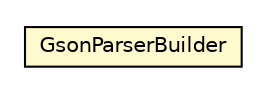 #!/usr/local/bin/dot
#
# Class diagram 
# Generated by UMLGraph version R5_6-24-gf6e263 (http://www.umlgraph.org/)
#

digraph G {
	edge [fontname="Helvetica",fontsize=10,labelfontname="Helvetica",labelfontsize=10];
	node [fontname="Helvetica",fontsize=10,shape=plaintext];
	nodesep=0.25;
	ranksep=0.5;
	// org.universAAL.middleware.brokers.message.gson.GsonParserBuilder
	c211093 [label=<<table title="org.universAAL.middleware.brokers.message.gson.GsonParserBuilder" border="0" cellborder="1" cellspacing="0" cellpadding="2" port="p" bgcolor="lemonChiffon" href="./GsonParserBuilder.html">
		<tr><td><table border="0" cellspacing="0" cellpadding="1">
<tr><td align="center" balign="center"> GsonParserBuilder </td></tr>
		</table></td></tr>
		</table>>, URL="./GsonParserBuilder.html", fontname="Helvetica", fontcolor="black", fontsize=10.0];
}

